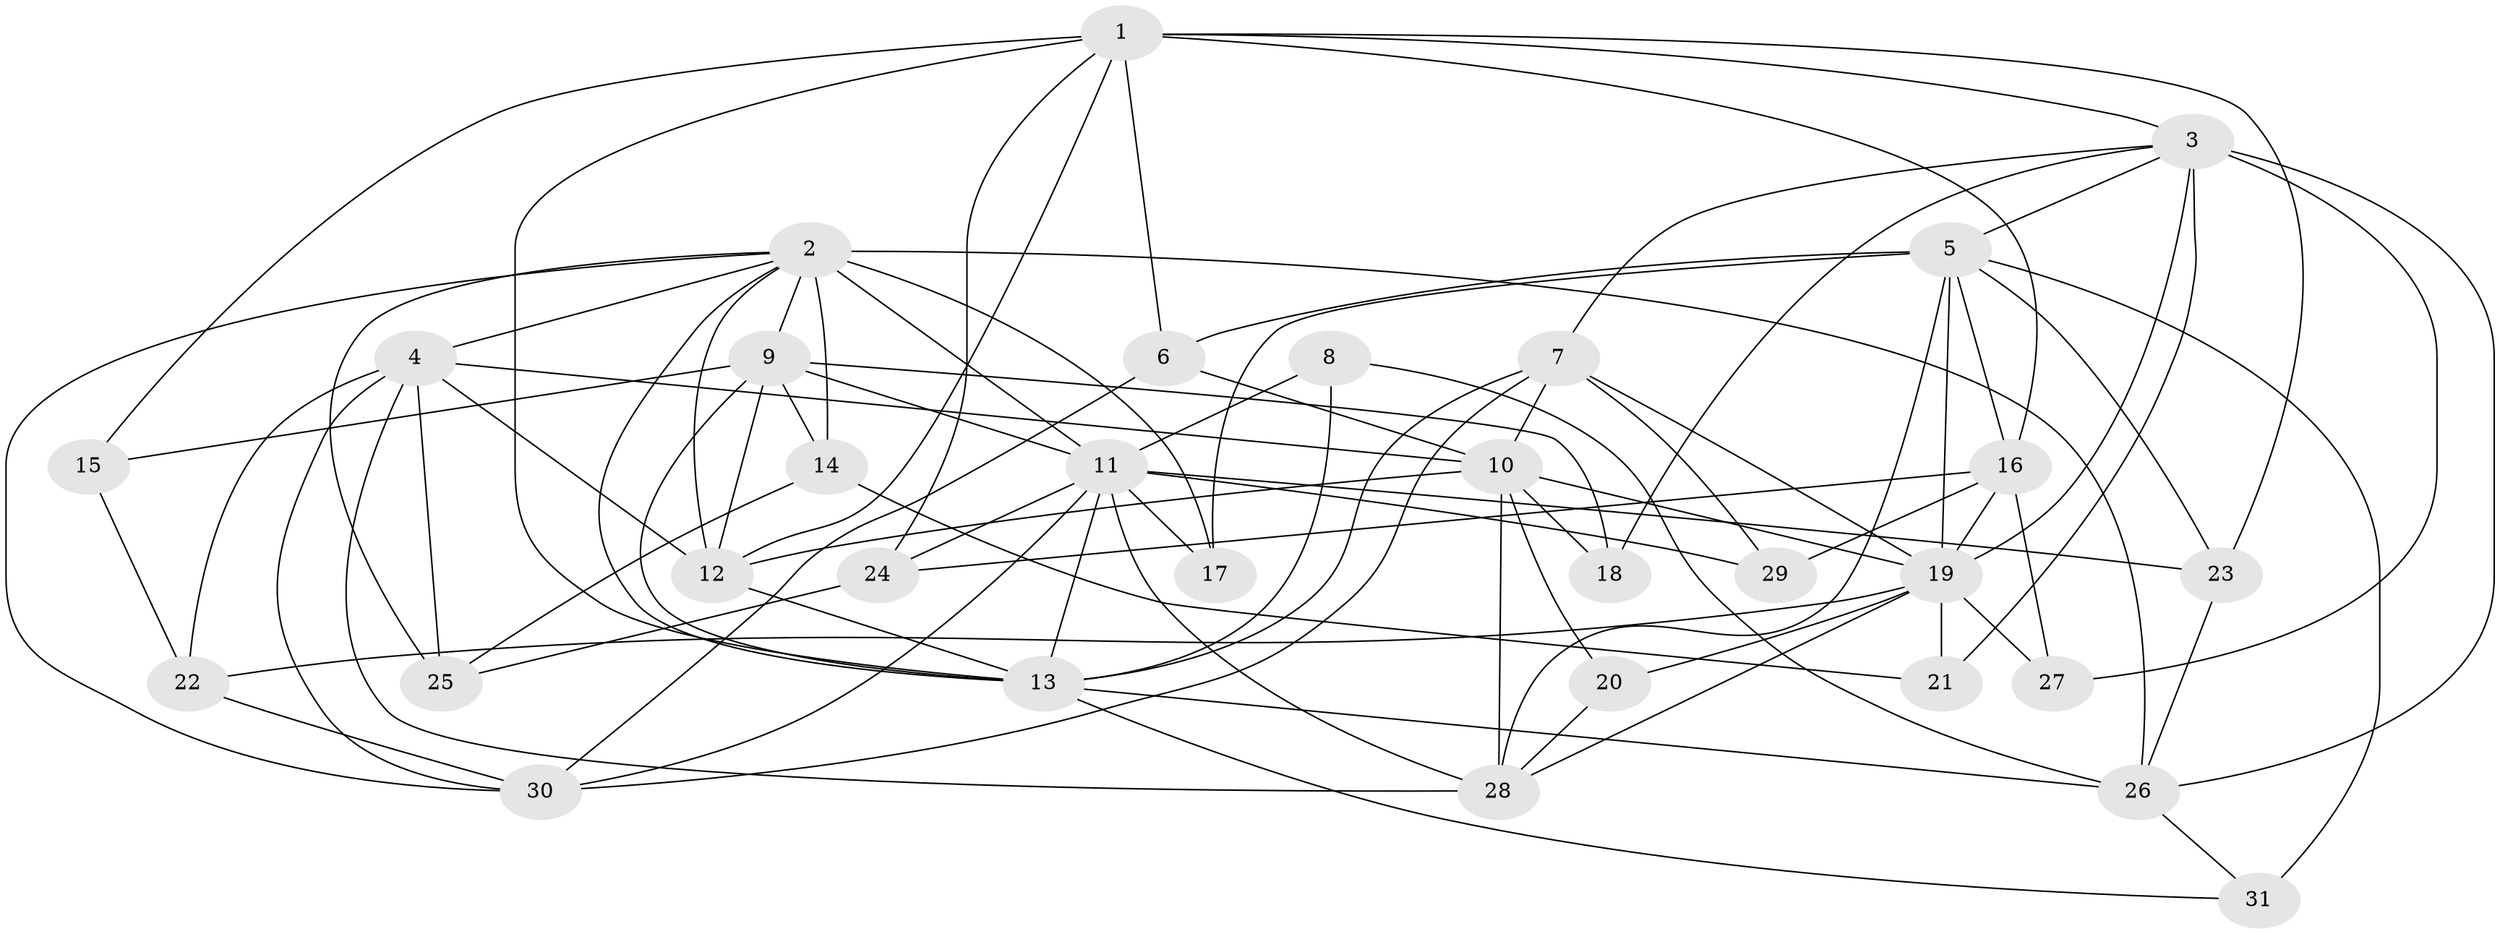 // original degree distribution, {4: 1.0}
// Generated by graph-tools (version 1.1) at 2025/54/03/04/25 22:54:05]
// undirected, 31 vertices, 86 edges
graph export_dot {
  node [color=gray90,style=filled];
  1;
  2;
  3;
  4;
  5;
  6;
  7;
  8;
  9;
  10;
  11;
  12;
  13;
  14;
  15;
  16;
  17;
  18;
  19;
  20;
  21;
  22;
  23;
  24;
  25;
  26;
  27;
  28;
  29;
  30;
  31;
  1 -- 3 [weight=1.0];
  1 -- 6 [weight=1.0];
  1 -- 12 [weight=1.0];
  1 -- 13 [weight=1.0];
  1 -- 15 [weight=1.0];
  1 -- 16 [weight=1.0];
  1 -- 23 [weight=1.0];
  1 -- 24 [weight=1.0];
  2 -- 4 [weight=1.0];
  2 -- 9 [weight=1.0];
  2 -- 11 [weight=1.0];
  2 -- 12 [weight=1.0];
  2 -- 13 [weight=1.0];
  2 -- 14 [weight=1.0];
  2 -- 17 [weight=1.0];
  2 -- 25 [weight=1.0];
  2 -- 26 [weight=3.0];
  2 -- 30 [weight=1.0];
  3 -- 5 [weight=1.0];
  3 -- 7 [weight=1.0];
  3 -- 18 [weight=1.0];
  3 -- 19 [weight=1.0];
  3 -- 21 [weight=1.0];
  3 -- 26 [weight=1.0];
  3 -- 27 [weight=1.0];
  4 -- 10 [weight=2.0];
  4 -- 12 [weight=1.0];
  4 -- 22 [weight=1.0];
  4 -- 25 [weight=1.0];
  4 -- 28 [weight=1.0];
  4 -- 30 [weight=1.0];
  5 -- 6 [weight=1.0];
  5 -- 16 [weight=1.0];
  5 -- 17 [weight=2.0];
  5 -- 19 [weight=1.0];
  5 -- 23 [weight=1.0];
  5 -- 28 [weight=1.0];
  5 -- 31 [weight=2.0];
  6 -- 10 [weight=1.0];
  6 -- 30 [weight=1.0];
  7 -- 10 [weight=2.0];
  7 -- 13 [weight=1.0];
  7 -- 19 [weight=1.0];
  7 -- 29 [weight=2.0];
  7 -- 30 [weight=1.0];
  8 -- 11 [weight=1.0];
  8 -- 13 [weight=2.0];
  8 -- 26 [weight=1.0];
  9 -- 11 [weight=1.0];
  9 -- 12 [weight=1.0];
  9 -- 13 [weight=2.0];
  9 -- 14 [weight=1.0];
  9 -- 15 [weight=2.0];
  9 -- 18 [weight=2.0];
  10 -- 12 [weight=2.0];
  10 -- 18 [weight=1.0];
  10 -- 19 [weight=1.0];
  10 -- 20 [weight=2.0];
  10 -- 28 [weight=1.0];
  11 -- 13 [weight=1.0];
  11 -- 17 [weight=1.0];
  11 -- 23 [weight=1.0];
  11 -- 24 [weight=1.0];
  11 -- 28 [weight=1.0];
  11 -- 29 [weight=1.0];
  11 -- 30 [weight=1.0];
  12 -- 13 [weight=2.0];
  13 -- 26 [weight=1.0];
  13 -- 31 [weight=1.0];
  14 -- 21 [weight=1.0];
  14 -- 25 [weight=1.0];
  15 -- 22 [weight=1.0];
  16 -- 19 [weight=1.0];
  16 -- 24 [weight=1.0];
  16 -- 27 [weight=1.0];
  16 -- 29 [weight=1.0];
  19 -- 20 [weight=1.0];
  19 -- 21 [weight=2.0];
  19 -- 22 [weight=1.0];
  19 -- 27 [weight=2.0];
  19 -- 28 [weight=1.0];
  20 -- 28 [weight=1.0];
  22 -- 30 [weight=1.0];
  23 -- 26 [weight=1.0];
  24 -- 25 [weight=1.0];
  26 -- 31 [weight=1.0];
}
